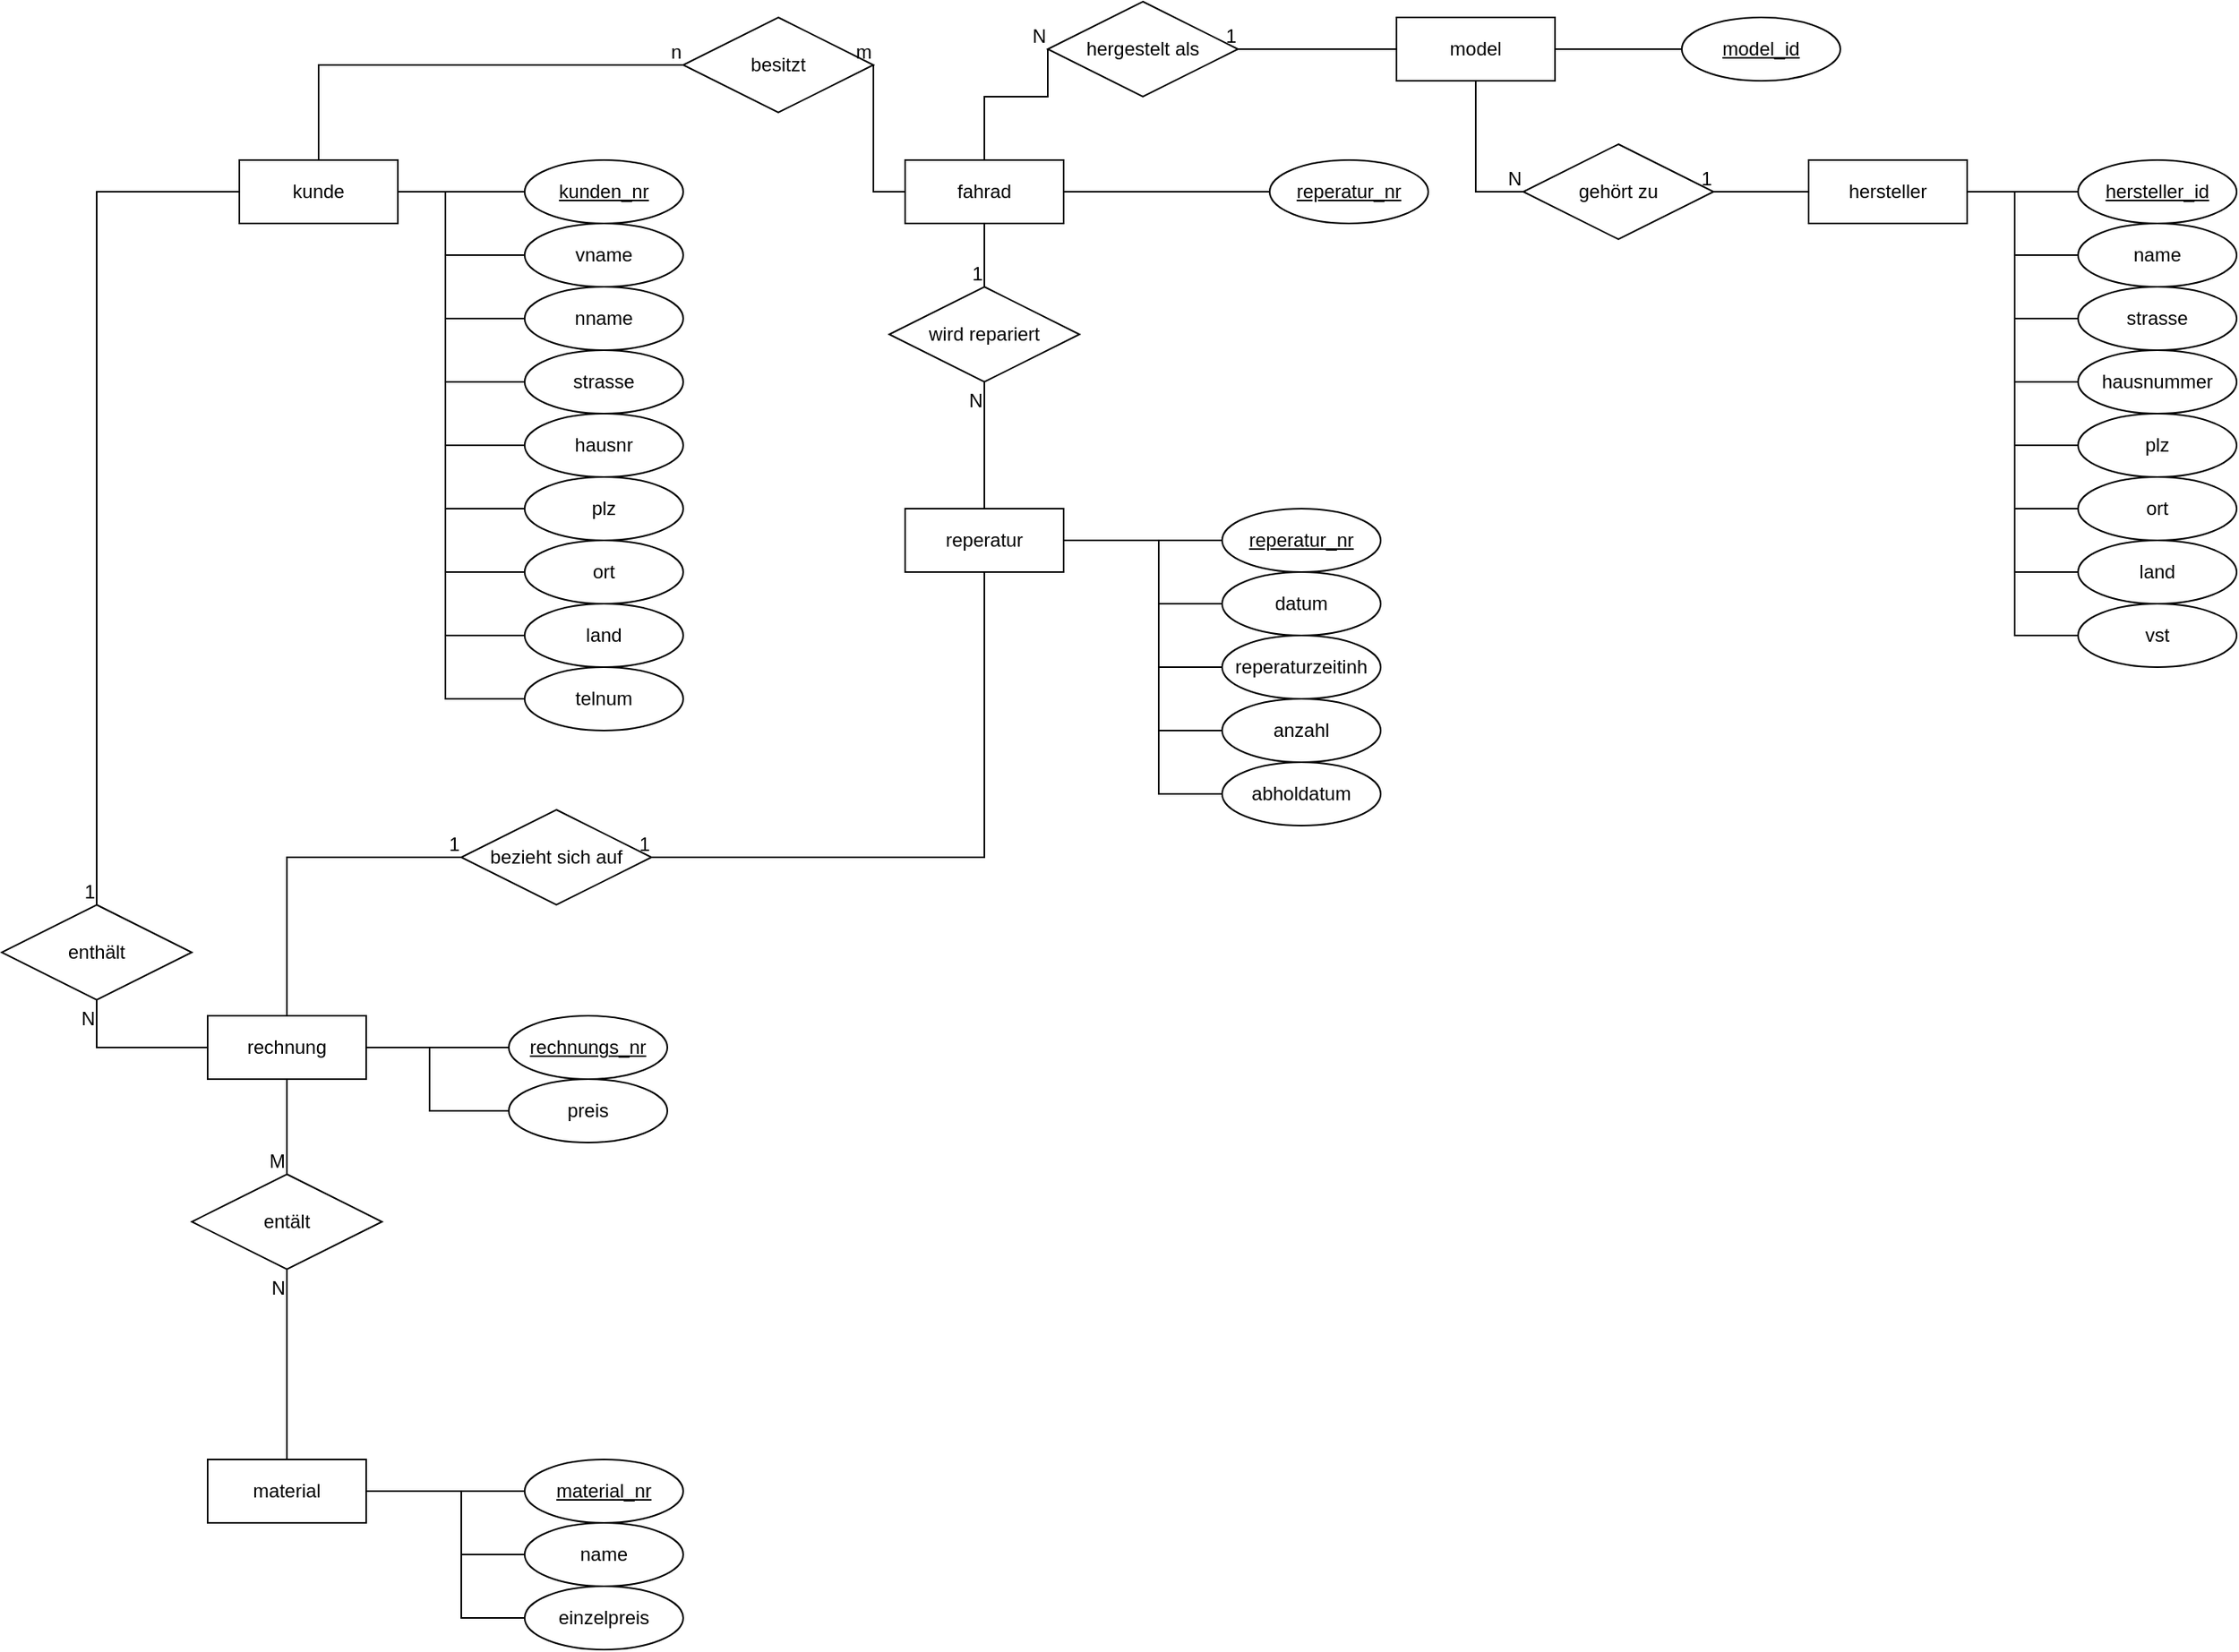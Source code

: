 <mxfile version="23.1.5" type="device">
  <diagram name="Page-1" id="kBOEm7BY0myq0Q5oBL9r">
    <mxGraphModel dx="266" dy="336" grid="1" gridSize="10" guides="1" tooltips="1" connect="1" arrows="1" fold="1" page="1" pageScale="1" pageWidth="1920" pageHeight="1200" math="0" shadow="0">
      <root>
        <mxCell id="0" />
        <mxCell id="1" parent="0" />
        <mxCell id="UCa3auGqiXUfkorokjnk-1" value="kunde" style="whiteSpace=wrap;html=1;align=center;" parent="1" vertex="1">
          <mxGeometry x="170" y="130" width="100" height="40" as="geometry" />
        </mxCell>
        <mxCell id="UCa3auGqiXUfkorokjnk-2" value="vname" style="ellipse;whiteSpace=wrap;html=1;align=center;" parent="1" vertex="1">
          <mxGeometry x="350" y="170" width="100" height="40" as="geometry" />
        </mxCell>
        <mxCell id="UCa3auGqiXUfkorokjnk-3" value="kunden_nr" style="ellipse;whiteSpace=wrap;html=1;align=center;fontStyle=4;" parent="1" vertex="1">
          <mxGeometry x="350" y="130" width="100" height="40" as="geometry" />
        </mxCell>
        <mxCell id="UCa3auGqiXUfkorokjnk-5" value="" style="endArrow=none;html=1;rounded=0;exitX=1;exitY=0.5;exitDx=0;exitDy=0;entryX=0;entryY=0.5;entryDx=0;entryDy=0;" parent="1" source="UCa3auGqiXUfkorokjnk-1" target="UCa3auGqiXUfkorokjnk-3" edge="1">
          <mxGeometry relative="1" as="geometry">
            <mxPoint x="430" y="480" as="sourcePoint" />
            <mxPoint x="590" y="480" as="targetPoint" />
          </mxGeometry>
        </mxCell>
        <mxCell id="UCa3auGqiXUfkorokjnk-6" value="" style="endArrow=none;html=1;rounded=0;entryX=0;entryY=0.5;entryDx=0;entryDy=0;" parent="1" target="UCa3auGqiXUfkorokjnk-2" edge="1">
          <mxGeometry relative="1" as="geometry">
            <mxPoint x="300" y="150" as="sourcePoint" />
            <mxPoint x="580" y="430" as="targetPoint" />
            <Array as="points">
              <mxPoint x="300" y="190" />
            </Array>
          </mxGeometry>
        </mxCell>
        <mxCell id="UCa3auGqiXUfkorokjnk-7" value="nname" style="ellipse;whiteSpace=wrap;html=1;align=center;" parent="1" vertex="1">
          <mxGeometry x="350" y="210" width="100" height="40" as="geometry" />
        </mxCell>
        <mxCell id="UCa3auGqiXUfkorokjnk-8" value="strasse" style="ellipse;whiteSpace=wrap;html=1;align=center;" parent="1" vertex="1">
          <mxGeometry x="350" y="250" width="100" height="40" as="geometry" />
        </mxCell>
        <mxCell id="UCa3auGqiXUfkorokjnk-9" value="hausnr" style="ellipse;whiteSpace=wrap;html=1;align=center;" parent="1" vertex="1">
          <mxGeometry x="350" y="290" width="100" height="40" as="geometry" />
        </mxCell>
        <mxCell id="UCa3auGqiXUfkorokjnk-10" value="plz" style="ellipse;whiteSpace=wrap;html=1;align=center;" parent="1" vertex="1">
          <mxGeometry x="350" y="330" width="100" height="40" as="geometry" />
        </mxCell>
        <mxCell id="UCa3auGqiXUfkorokjnk-11" value="ort" style="ellipse;whiteSpace=wrap;html=1;align=center;" parent="1" vertex="1">
          <mxGeometry x="350" y="370" width="100" height="40" as="geometry" />
        </mxCell>
        <mxCell id="UCa3auGqiXUfkorokjnk-12" value="land" style="ellipse;whiteSpace=wrap;html=1;align=center;" parent="1" vertex="1">
          <mxGeometry x="350" y="410" width="100" height="40" as="geometry" />
        </mxCell>
        <mxCell id="UCa3auGqiXUfkorokjnk-13" value="telnum" style="ellipse;whiteSpace=wrap;html=1;align=center;" parent="1" vertex="1">
          <mxGeometry x="350" y="450" width="100" height="40" as="geometry" />
        </mxCell>
        <mxCell id="UCa3auGqiXUfkorokjnk-14" value="" style="endArrow=none;html=1;rounded=0;entryX=0;entryY=0.5;entryDx=0;entryDy=0;" parent="1" target="UCa3auGqiXUfkorokjnk-7" edge="1">
          <mxGeometry relative="1" as="geometry">
            <mxPoint x="300" y="190" as="sourcePoint" />
            <mxPoint x="390" y="350" as="targetPoint" />
            <Array as="points">
              <mxPoint x="300" y="230" />
            </Array>
          </mxGeometry>
        </mxCell>
        <mxCell id="UCa3auGqiXUfkorokjnk-15" value="" style="endArrow=none;html=1;rounded=0;entryX=0;entryY=0.5;entryDx=0;entryDy=0;" parent="1" target="UCa3auGqiXUfkorokjnk-8" edge="1">
          <mxGeometry relative="1" as="geometry">
            <mxPoint x="300" y="230" as="sourcePoint" />
            <mxPoint x="320" y="349.79" as="targetPoint" />
            <Array as="points">
              <mxPoint x="300" y="270" />
            </Array>
          </mxGeometry>
        </mxCell>
        <mxCell id="UCa3auGqiXUfkorokjnk-16" value="" style="endArrow=none;html=1;rounded=0;entryX=0;entryY=0.5;entryDx=0;entryDy=0;" parent="1" target="UCa3auGqiXUfkorokjnk-9" edge="1">
          <mxGeometry relative="1" as="geometry">
            <mxPoint x="300" y="270" as="sourcePoint" />
            <mxPoint x="340" y="370" as="targetPoint" />
            <Array as="points">
              <mxPoint x="300" y="310" />
            </Array>
          </mxGeometry>
        </mxCell>
        <mxCell id="UCa3auGqiXUfkorokjnk-17" value="" style="endArrow=none;html=1;rounded=0;entryX=0;entryY=0.5;entryDx=0;entryDy=0;" parent="1" target="UCa3auGqiXUfkorokjnk-10" edge="1">
          <mxGeometry relative="1" as="geometry">
            <mxPoint x="300" y="310" as="sourcePoint" />
            <mxPoint x="340" y="350" as="targetPoint" />
            <Array as="points">
              <mxPoint x="300" y="350" />
            </Array>
          </mxGeometry>
        </mxCell>
        <mxCell id="UCa3auGqiXUfkorokjnk-18" value="" style="endArrow=none;html=1;rounded=0;entryX=0;entryY=0.5;entryDx=0;entryDy=0;" parent="1" target="UCa3auGqiXUfkorokjnk-11" edge="1">
          <mxGeometry relative="1" as="geometry">
            <mxPoint x="300" y="350" as="sourcePoint" />
            <mxPoint x="330" y="370" as="targetPoint" />
            <Array as="points">
              <mxPoint x="300" y="390" />
            </Array>
          </mxGeometry>
        </mxCell>
        <mxCell id="UCa3auGqiXUfkorokjnk-19" value="" style="endArrow=none;html=1;rounded=0;entryX=0;entryY=0.5;entryDx=0;entryDy=0;" parent="1" target="UCa3auGqiXUfkorokjnk-12" edge="1">
          <mxGeometry relative="1" as="geometry">
            <mxPoint x="300" y="390" as="sourcePoint" />
            <mxPoint x="310" y="420" as="targetPoint" />
            <Array as="points">
              <mxPoint x="300" y="430" />
            </Array>
          </mxGeometry>
        </mxCell>
        <mxCell id="UCa3auGqiXUfkorokjnk-20" value="" style="endArrow=none;html=1;rounded=0;entryX=0;entryY=0.5;entryDx=0;entryDy=0;" parent="1" target="UCa3auGqiXUfkorokjnk-13" edge="1">
          <mxGeometry relative="1" as="geometry">
            <mxPoint x="300" y="430" as="sourcePoint" />
            <mxPoint x="310" y="460" as="targetPoint" />
            <Array as="points">
              <mxPoint x="300" y="470" />
            </Array>
          </mxGeometry>
        </mxCell>
        <mxCell id="UCa3auGqiXUfkorokjnk-21" value="fahrad" style="whiteSpace=wrap;html=1;align=center;" parent="1" vertex="1">
          <mxGeometry x="590" y="130" width="100" height="40" as="geometry" />
        </mxCell>
        <mxCell id="UCa3auGqiXUfkorokjnk-23" value="reperatur_nr" style="ellipse;whiteSpace=wrap;html=1;align=center;fontStyle=4;" parent="1" vertex="1">
          <mxGeometry x="820" y="130" width="100" height="40" as="geometry" />
        </mxCell>
        <mxCell id="UCa3auGqiXUfkorokjnk-26" value="" style="endArrow=none;html=1;rounded=0;exitX=1;exitY=0.5;exitDx=0;exitDy=0;" parent="1" source="UCa3auGqiXUfkorokjnk-21" target="UCa3auGqiXUfkorokjnk-23" edge="1">
          <mxGeometry relative="1" as="geometry">
            <mxPoint x="670" y="290" as="sourcePoint" />
            <mxPoint x="830" y="290" as="targetPoint" />
          </mxGeometry>
        </mxCell>
        <mxCell id="UCa3auGqiXUfkorokjnk-29" value="besitzt" style="shape=rhombus;perimeter=rhombusPerimeter;whiteSpace=wrap;html=1;align=center;" parent="1" vertex="1">
          <mxGeometry x="450" y="40" width="120" height="60" as="geometry" />
        </mxCell>
        <mxCell id="UCa3auGqiXUfkorokjnk-30" value="" style="endArrow=none;html=1;rounded=0;entryX=1;entryY=0.5;entryDx=0;entryDy=0;exitX=0;exitY=0.5;exitDx=0;exitDy=0;" parent="1" source="UCa3auGqiXUfkorokjnk-21" target="UCa3auGqiXUfkorokjnk-29" edge="1">
          <mxGeometry relative="1" as="geometry">
            <mxPoint x="580" y="150" as="sourcePoint" />
            <mxPoint x="720" y="320" as="targetPoint" />
            <Array as="points">
              <mxPoint x="570" y="150" />
            </Array>
          </mxGeometry>
        </mxCell>
        <mxCell id="UCa3auGqiXUfkorokjnk-31" value="m" style="resizable=0;html=1;whiteSpace=wrap;align=right;verticalAlign=bottom;" parent="UCa3auGqiXUfkorokjnk-30" connectable="0" vertex="1">
          <mxGeometry x="1" relative="1" as="geometry" />
        </mxCell>
        <mxCell id="UCa3auGqiXUfkorokjnk-32" value="" style="endArrow=none;html=1;rounded=0;exitX=0.5;exitY=0;exitDx=0;exitDy=0;" parent="1" source="UCa3auGqiXUfkorokjnk-1" target="UCa3auGqiXUfkorokjnk-29" edge="1">
          <mxGeometry relative="1" as="geometry">
            <mxPoint x="220" y="70" as="sourcePoint" />
            <mxPoint x="380" y="70" as="targetPoint" />
            <Array as="points">
              <mxPoint x="220" y="70" />
            </Array>
          </mxGeometry>
        </mxCell>
        <mxCell id="UCa3auGqiXUfkorokjnk-33" value="n" style="resizable=0;html=1;whiteSpace=wrap;align=right;verticalAlign=bottom;" parent="UCa3auGqiXUfkorokjnk-32" connectable="0" vertex="1">
          <mxGeometry x="1" relative="1" as="geometry" />
        </mxCell>
        <mxCell id="UCa3auGqiXUfkorokjnk-34" value="model" style="whiteSpace=wrap;html=1;align=center;" parent="1" vertex="1">
          <mxGeometry x="900" y="40" width="100" height="40" as="geometry" />
        </mxCell>
        <mxCell id="UCa3auGqiXUfkorokjnk-35" value="hergestelt als" style="shape=rhombus;perimeter=rhombusPerimeter;whiteSpace=wrap;html=1;align=center;" parent="1" vertex="1">
          <mxGeometry x="680" y="30" width="120" height="60" as="geometry" />
        </mxCell>
        <mxCell id="UCa3auGqiXUfkorokjnk-36" value="" style="endArrow=none;html=1;rounded=0;exitX=0;exitY=0.5;exitDx=0;exitDy=0;entryX=1;entryY=0.5;entryDx=0;entryDy=0;" parent="1" source="UCa3auGqiXUfkorokjnk-34" target="UCa3auGqiXUfkorokjnk-35" edge="1">
          <mxGeometry relative="1" as="geometry">
            <mxPoint x="580" y="220" as="sourcePoint" />
            <mxPoint x="740" y="220" as="targetPoint" />
          </mxGeometry>
        </mxCell>
        <mxCell id="UCa3auGqiXUfkorokjnk-37" value="1" style="resizable=0;html=1;whiteSpace=wrap;align=right;verticalAlign=bottom;" parent="UCa3auGqiXUfkorokjnk-36" connectable="0" vertex="1">
          <mxGeometry x="1" relative="1" as="geometry" />
        </mxCell>
        <mxCell id="UCa3auGqiXUfkorokjnk-38" value="" style="endArrow=none;html=1;rounded=0;entryX=0;entryY=0.5;entryDx=0;entryDy=0;exitX=0.5;exitY=0;exitDx=0;exitDy=0;" parent="1" source="UCa3auGqiXUfkorokjnk-21" target="UCa3auGqiXUfkorokjnk-35" edge="1">
          <mxGeometry relative="1" as="geometry">
            <mxPoint x="610" y="390" as="sourcePoint" />
            <mxPoint x="770" y="390" as="targetPoint" />
            <Array as="points">
              <mxPoint x="640" y="90" />
              <mxPoint x="680" y="90" />
            </Array>
          </mxGeometry>
        </mxCell>
        <mxCell id="UCa3auGqiXUfkorokjnk-39" value="N" style="resizable=0;html=1;whiteSpace=wrap;align=right;verticalAlign=bottom;" parent="UCa3auGqiXUfkorokjnk-38" connectable="0" vertex="1">
          <mxGeometry x="1" relative="1" as="geometry" />
        </mxCell>
        <mxCell id="UCa3auGqiXUfkorokjnk-40" value="model_id" style="ellipse;whiteSpace=wrap;html=1;align=center;fontStyle=4;" parent="1" vertex="1">
          <mxGeometry x="1080" y="40" width="100" height="40" as="geometry" />
        </mxCell>
        <mxCell id="UCa3auGqiXUfkorokjnk-41" value="" style="endArrow=none;html=1;rounded=0;exitX=1;exitY=0.5;exitDx=0;exitDy=0;entryX=0;entryY=0.5;entryDx=0;entryDy=0;" parent="1" source="UCa3auGqiXUfkorokjnk-34" target="UCa3auGqiXUfkorokjnk-40" edge="1">
          <mxGeometry relative="1" as="geometry">
            <mxPoint x="870" y="370" as="sourcePoint" />
            <mxPoint x="1030" y="370" as="targetPoint" />
          </mxGeometry>
        </mxCell>
        <mxCell id="UCa3auGqiXUfkorokjnk-42" value="hersteller" style="whiteSpace=wrap;html=1;align=center;" parent="1" vertex="1">
          <mxGeometry x="1160" y="130" width="100" height="40" as="geometry" />
        </mxCell>
        <mxCell id="UCa3auGqiXUfkorokjnk-43" value="gehört zu" style="shape=rhombus;perimeter=rhombusPerimeter;whiteSpace=wrap;html=1;align=center;" parent="1" vertex="1">
          <mxGeometry x="980" y="120" width="120" height="60" as="geometry" />
        </mxCell>
        <mxCell id="UCa3auGqiXUfkorokjnk-44" value="" style="endArrow=none;html=1;rounded=0;entryX=1;entryY=0.5;entryDx=0;entryDy=0;exitX=0;exitY=0.5;exitDx=0;exitDy=0;" parent="1" source="UCa3auGqiXUfkorokjnk-42" target="UCa3auGqiXUfkorokjnk-43" edge="1">
          <mxGeometry relative="1" as="geometry">
            <mxPoint x="940" y="370" as="sourcePoint" />
            <mxPoint x="1100" y="370" as="targetPoint" />
          </mxGeometry>
        </mxCell>
        <mxCell id="UCa3auGqiXUfkorokjnk-45" value="1" style="resizable=0;html=1;whiteSpace=wrap;align=right;verticalAlign=bottom;" parent="UCa3auGqiXUfkorokjnk-44" connectable="0" vertex="1">
          <mxGeometry x="1" relative="1" as="geometry" />
        </mxCell>
        <mxCell id="UCa3auGqiXUfkorokjnk-46" value="" style="endArrow=none;html=1;rounded=0;entryX=0;entryY=0.5;entryDx=0;entryDy=0;exitX=0.5;exitY=1;exitDx=0;exitDy=0;" parent="1" source="UCa3auGqiXUfkorokjnk-34" target="UCa3auGqiXUfkorokjnk-43" edge="1">
          <mxGeometry relative="1" as="geometry">
            <mxPoint x="1080" y="460" as="sourcePoint" />
            <mxPoint x="1240" y="460" as="targetPoint" />
            <Array as="points">
              <mxPoint x="950" y="150" />
            </Array>
          </mxGeometry>
        </mxCell>
        <mxCell id="UCa3auGqiXUfkorokjnk-47" value="N" style="resizable=0;html=1;whiteSpace=wrap;align=right;verticalAlign=bottom;" parent="UCa3auGqiXUfkorokjnk-46" connectable="0" vertex="1">
          <mxGeometry x="1" relative="1" as="geometry" />
        </mxCell>
        <mxCell id="UCa3auGqiXUfkorokjnk-48" value="hersteller_id" style="ellipse;whiteSpace=wrap;html=1;align=center;fontStyle=4;" parent="1" vertex="1">
          <mxGeometry x="1330" y="130" width="100" height="40" as="geometry" />
        </mxCell>
        <mxCell id="UCa3auGqiXUfkorokjnk-49" value="" style="endArrow=none;html=1;rounded=0;exitX=1;exitY=0.5;exitDx=0;exitDy=0;entryX=0;entryY=0.5;entryDx=0;entryDy=0;" parent="1" source="UCa3auGqiXUfkorokjnk-42" target="UCa3auGqiXUfkorokjnk-48" edge="1">
          <mxGeometry relative="1" as="geometry">
            <mxPoint x="1320" y="370" as="sourcePoint" />
            <mxPoint x="1480" y="370" as="targetPoint" />
          </mxGeometry>
        </mxCell>
        <mxCell id="UCa3auGqiXUfkorokjnk-50" value="name" style="ellipse;whiteSpace=wrap;html=1;align=center;" parent="1" vertex="1">
          <mxGeometry x="1330" y="170" width="100" height="40" as="geometry" />
        </mxCell>
        <mxCell id="UCa3auGqiXUfkorokjnk-51" value="strasse" style="ellipse;whiteSpace=wrap;html=1;align=center;" parent="1" vertex="1">
          <mxGeometry x="1330" y="210" width="100" height="40" as="geometry" />
        </mxCell>
        <mxCell id="UCa3auGqiXUfkorokjnk-52" value="hausnummer" style="ellipse;whiteSpace=wrap;html=1;align=center;" parent="1" vertex="1">
          <mxGeometry x="1330" y="250" width="100" height="40" as="geometry" />
        </mxCell>
        <mxCell id="UCa3auGqiXUfkorokjnk-53" value="plz" style="ellipse;whiteSpace=wrap;html=1;align=center;" parent="1" vertex="1">
          <mxGeometry x="1330" y="290" width="100" height="40" as="geometry" />
        </mxCell>
        <mxCell id="UCa3auGqiXUfkorokjnk-54" value="ort" style="ellipse;whiteSpace=wrap;html=1;align=center;" parent="1" vertex="1">
          <mxGeometry x="1330" y="330" width="100" height="40" as="geometry" />
        </mxCell>
        <mxCell id="UCa3auGqiXUfkorokjnk-55" value="land" style="ellipse;whiteSpace=wrap;html=1;align=center;" parent="1" vertex="1">
          <mxGeometry x="1330" y="370" width="100" height="40" as="geometry" />
        </mxCell>
        <mxCell id="UCa3auGqiXUfkorokjnk-56" value="vst" style="ellipse;whiteSpace=wrap;html=1;align=center;" parent="1" vertex="1">
          <mxGeometry x="1330" y="410" width="100" height="40" as="geometry" />
        </mxCell>
        <mxCell id="UCa3auGqiXUfkorokjnk-57" value="" style="endArrow=none;html=1;rounded=0;entryX=0;entryY=0.5;entryDx=0;entryDy=0;" parent="1" target="UCa3auGqiXUfkorokjnk-50" edge="1">
          <mxGeometry relative="1" as="geometry">
            <mxPoint x="1290" y="150" as="sourcePoint" />
            <mxPoint x="1270" y="360" as="targetPoint" />
            <Array as="points">
              <mxPoint x="1290" y="190" />
            </Array>
          </mxGeometry>
        </mxCell>
        <mxCell id="UCa3auGqiXUfkorokjnk-58" value="" style="endArrow=none;html=1;rounded=0;entryX=0;entryY=0.5;entryDx=0;entryDy=0;" parent="1" target="UCa3auGqiXUfkorokjnk-51" edge="1">
          <mxGeometry relative="1" as="geometry">
            <mxPoint x="1290" y="190" as="sourcePoint" />
            <mxPoint x="1326" y="231" as="targetPoint" />
            <Array as="points">
              <mxPoint x="1290" y="230" />
            </Array>
          </mxGeometry>
        </mxCell>
        <mxCell id="UCa3auGqiXUfkorokjnk-59" value="" style="endArrow=none;html=1;rounded=0;entryX=0;entryY=0.5;entryDx=0;entryDy=0;" parent="1" edge="1">
          <mxGeometry relative="1" as="geometry">
            <mxPoint x="1290" y="230" as="sourcePoint" />
            <mxPoint x="1330" y="270" as="targetPoint" />
            <Array as="points">
              <mxPoint x="1290" y="270" />
            </Array>
          </mxGeometry>
        </mxCell>
        <mxCell id="UCa3auGqiXUfkorokjnk-60" value="" style="endArrow=none;html=1;rounded=0;entryX=0;entryY=0.5;entryDx=0;entryDy=0;" parent="1" edge="1">
          <mxGeometry relative="1" as="geometry">
            <mxPoint x="1290" y="270" as="sourcePoint" />
            <mxPoint x="1330" y="310" as="targetPoint" />
            <Array as="points">
              <mxPoint x="1290" y="310" />
            </Array>
          </mxGeometry>
        </mxCell>
        <mxCell id="UCa3auGqiXUfkorokjnk-61" value="" style="endArrow=none;html=1;rounded=0;entryX=0;entryY=0.5;entryDx=0;entryDy=0;" parent="1" edge="1">
          <mxGeometry relative="1" as="geometry">
            <mxPoint x="1290" y="310" as="sourcePoint" />
            <mxPoint x="1330" y="350" as="targetPoint" />
            <Array as="points">
              <mxPoint x="1290" y="350" />
            </Array>
          </mxGeometry>
        </mxCell>
        <mxCell id="UCa3auGqiXUfkorokjnk-62" value="" style="endArrow=none;html=1;rounded=0;entryX=0;entryY=0.5;entryDx=0;entryDy=0;" parent="1" edge="1">
          <mxGeometry relative="1" as="geometry">
            <mxPoint x="1290" y="350" as="sourcePoint" />
            <mxPoint x="1330" y="390" as="targetPoint" />
            <Array as="points">
              <mxPoint x="1290" y="390" />
            </Array>
          </mxGeometry>
        </mxCell>
        <mxCell id="UCa3auGqiXUfkorokjnk-63" value="" style="endArrow=none;html=1;rounded=0;entryX=0;entryY=0.5;entryDx=0;entryDy=0;" parent="1" edge="1">
          <mxGeometry relative="1" as="geometry">
            <mxPoint x="1290" y="390" as="sourcePoint" />
            <mxPoint x="1330" y="430" as="targetPoint" />
            <Array as="points">
              <mxPoint x="1290" y="430" />
            </Array>
          </mxGeometry>
        </mxCell>
        <mxCell id="UCa3auGqiXUfkorokjnk-64" value="reperatur" style="whiteSpace=wrap;html=1;align=center;" parent="1" vertex="1">
          <mxGeometry x="590" y="350" width="100" height="40" as="geometry" />
        </mxCell>
        <mxCell id="UCa3auGqiXUfkorokjnk-65" value="reperatur_nr" style="ellipse;whiteSpace=wrap;html=1;align=center;fontStyle=4;" parent="1" vertex="1">
          <mxGeometry x="790" y="350" width="100" height="40" as="geometry" />
        </mxCell>
        <mxCell id="UCa3auGqiXUfkorokjnk-67" value="datum" style="ellipse;whiteSpace=wrap;html=1;align=center;" parent="1" vertex="1">
          <mxGeometry x="790" y="390" width="100" height="40" as="geometry" />
        </mxCell>
        <mxCell id="UCa3auGqiXUfkorokjnk-68" value="reperaturzeitinh" style="ellipse;whiteSpace=wrap;html=1;align=center;" parent="1" vertex="1">
          <mxGeometry x="790" y="430" width="100" height="40" as="geometry" />
        </mxCell>
        <mxCell id="UCa3auGqiXUfkorokjnk-69" value="anzahl" style="ellipse;whiteSpace=wrap;html=1;align=center;" parent="1" vertex="1">
          <mxGeometry x="790" y="470" width="100" height="40" as="geometry" />
        </mxCell>
        <mxCell id="UCa3auGqiXUfkorokjnk-70" value="abholdatum" style="ellipse;whiteSpace=wrap;html=1;align=center;" parent="1" vertex="1">
          <mxGeometry x="790" y="510" width="100" height="40" as="geometry" />
        </mxCell>
        <mxCell id="UCa3auGqiXUfkorokjnk-72" value="" style="endArrow=none;html=1;rounded=0;entryX=0;entryY=0.5;entryDx=0;entryDy=0;exitX=1;exitY=0.5;exitDx=0;exitDy=0;" parent="1" source="UCa3auGqiXUfkorokjnk-64" target="UCa3auGqiXUfkorokjnk-65" edge="1">
          <mxGeometry relative="1" as="geometry">
            <mxPoint x="480" y="560" as="sourcePoint" />
            <mxPoint x="640" y="560" as="targetPoint" />
          </mxGeometry>
        </mxCell>
        <mxCell id="UCa3auGqiXUfkorokjnk-74" value="" style="endArrow=none;html=1;rounded=0;entryX=0;entryY=0.5;entryDx=0;entryDy=0;" parent="1" edge="1">
          <mxGeometry relative="1" as="geometry">
            <mxPoint x="750" y="370" as="sourcePoint" />
            <mxPoint x="790" y="410" as="targetPoint" />
            <Array as="points">
              <mxPoint x="750" y="410" />
            </Array>
          </mxGeometry>
        </mxCell>
        <mxCell id="UCa3auGqiXUfkorokjnk-75" value="" style="endArrow=none;html=1;rounded=0;entryX=0;entryY=0.5;entryDx=0;entryDy=0;" parent="1" edge="1">
          <mxGeometry relative="1" as="geometry">
            <mxPoint x="750" y="410" as="sourcePoint" />
            <mxPoint x="790" y="450" as="targetPoint" />
            <Array as="points">
              <mxPoint x="750" y="450" />
            </Array>
          </mxGeometry>
        </mxCell>
        <mxCell id="UCa3auGqiXUfkorokjnk-76" value="" style="endArrow=none;html=1;rounded=0;entryX=0;entryY=0.5;entryDx=0;entryDy=0;" parent="1" edge="1">
          <mxGeometry relative="1" as="geometry">
            <mxPoint x="750" y="450" as="sourcePoint" />
            <mxPoint x="790" y="490" as="targetPoint" />
            <Array as="points">
              <mxPoint x="750" y="490" />
            </Array>
          </mxGeometry>
        </mxCell>
        <mxCell id="UCa3auGqiXUfkorokjnk-77" value="" style="endArrow=none;html=1;rounded=0;entryX=0;entryY=0.5;entryDx=0;entryDy=0;" parent="1" edge="1">
          <mxGeometry relative="1" as="geometry">
            <mxPoint x="750" y="490" as="sourcePoint" />
            <mxPoint x="790" y="530" as="targetPoint" />
            <Array as="points">
              <mxPoint x="750" y="530" />
            </Array>
          </mxGeometry>
        </mxCell>
        <mxCell id="UCa3auGqiXUfkorokjnk-79" value="wird repariert" style="shape=rhombus;perimeter=rhombusPerimeter;whiteSpace=wrap;html=1;align=center;" parent="1" vertex="1">
          <mxGeometry x="580" y="210" width="120" height="60" as="geometry" />
        </mxCell>
        <mxCell id="UCa3auGqiXUfkorokjnk-80" value="" style="endArrow=none;html=1;rounded=0;exitX=0.5;exitY=1;exitDx=0;exitDy=0;entryX=0.5;entryY=0;entryDx=0;entryDy=0;" parent="1" source="UCa3auGqiXUfkorokjnk-21" target="UCa3auGqiXUfkorokjnk-79" edge="1">
          <mxGeometry relative="1" as="geometry">
            <mxPoint x="480" y="570" as="sourcePoint" />
            <mxPoint x="700" y="190" as="targetPoint" />
          </mxGeometry>
        </mxCell>
        <mxCell id="UCa3auGqiXUfkorokjnk-81" value="1" style="resizable=0;html=1;whiteSpace=wrap;align=right;verticalAlign=bottom;" parent="UCa3auGqiXUfkorokjnk-80" connectable="0" vertex="1">
          <mxGeometry x="1" relative="1" as="geometry" />
        </mxCell>
        <mxCell id="UCa3auGqiXUfkorokjnk-82" value="" style="endArrow=none;html=1;rounded=0;entryX=0.5;entryY=1;entryDx=0;entryDy=0;exitX=0.5;exitY=0;exitDx=0;exitDy=0;" parent="1" source="UCa3auGqiXUfkorokjnk-64" target="UCa3auGqiXUfkorokjnk-79" edge="1">
          <mxGeometry relative="1" as="geometry">
            <mxPoint x="470" y="600" as="sourcePoint" />
            <mxPoint x="630" y="600" as="targetPoint" />
          </mxGeometry>
        </mxCell>
        <mxCell id="UCa3auGqiXUfkorokjnk-83" value="N" style="resizable=0;html=1;whiteSpace=wrap;align=right;verticalAlign=bottom;" parent="UCa3auGqiXUfkorokjnk-82" connectable="0" vertex="1">
          <mxGeometry x="1" relative="1" as="geometry">
            <mxPoint y="20" as="offset" />
          </mxGeometry>
        </mxCell>
        <mxCell id="UCa3auGqiXUfkorokjnk-84" value="entält" style="shape=rhombus;perimeter=rhombusPerimeter;whiteSpace=wrap;html=1;align=center;" parent="1" vertex="1">
          <mxGeometry x="140" y="770" width="120" height="60" as="geometry" />
        </mxCell>
        <mxCell id="UCa3auGqiXUfkorokjnk-85" value="material" style="whiteSpace=wrap;html=1;align=center;" parent="1" vertex="1">
          <mxGeometry x="150" y="950" width="100" height="40" as="geometry" />
        </mxCell>
        <mxCell id="UCa3auGqiXUfkorokjnk-86" value="material_nr" style="ellipse;whiteSpace=wrap;html=1;align=center;fontStyle=4;" parent="1" vertex="1">
          <mxGeometry x="350" y="950" width="100" height="40" as="geometry" />
        </mxCell>
        <mxCell id="UCa3auGqiXUfkorokjnk-87" value="name" style="ellipse;whiteSpace=wrap;html=1;align=center;" parent="1" vertex="1">
          <mxGeometry x="350" y="990" width="100" height="40" as="geometry" />
        </mxCell>
        <mxCell id="UCa3auGqiXUfkorokjnk-88" value="einzelpreis" style="ellipse;whiteSpace=wrap;html=1;align=center;" parent="1" vertex="1">
          <mxGeometry x="350" y="1030" width="100" height="40" as="geometry" />
        </mxCell>
        <mxCell id="UCa3auGqiXUfkorokjnk-89" value="" style="endArrow=none;html=1;rounded=0;entryX=0.5;entryY=0;entryDx=0;entryDy=0;exitX=0.5;exitY=1;exitDx=0;exitDy=0;" parent="1" source="lFTcqt-FGgaDsC9DvazB-1" target="UCa3auGqiXUfkorokjnk-84" edge="1">
          <mxGeometry relative="1" as="geometry">
            <mxPoint x="920" y="680" as="sourcePoint" />
            <mxPoint x="950" y="1070" as="targetPoint" />
          </mxGeometry>
        </mxCell>
        <mxCell id="UCa3auGqiXUfkorokjnk-90" value="M" style="resizable=0;html=1;whiteSpace=wrap;align=right;verticalAlign=bottom;" parent="UCa3auGqiXUfkorokjnk-89" connectable="0" vertex="1">
          <mxGeometry x="1" relative="1" as="geometry" />
        </mxCell>
        <mxCell id="UCa3auGqiXUfkorokjnk-91" value="" style="endArrow=none;html=1;rounded=0;entryX=0.5;entryY=1;entryDx=0;entryDy=0;exitX=0.5;exitY=0;exitDx=0;exitDy=0;" parent="1" source="UCa3auGqiXUfkorokjnk-85" target="UCa3auGqiXUfkorokjnk-84" edge="1">
          <mxGeometry relative="1" as="geometry">
            <mxPoint x="20" y="870" as="sourcePoint" />
            <mxPoint x="180" y="870" as="targetPoint" />
          </mxGeometry>
        </mxCell>
        <mxCell id="UCa3auGqiXUfkorokjnk-92" value="N" style="resizable=0;html=1;whiteSpace=wrap;align=right;verticalAlign=bottom;" parent="UCa3auGqiXUfkorokjnk-91" connectable="0" vertex="1">
          <mxGeometry x="1" relative="1" as="geometry">
            <mxPoint y="20" as="offset" />
          </mxGeometry>
        </mxCell>
        <mxCell id="UCa3auGqiXUfkorokjnk-93" value="" style="endArrow=none;html=1;rounded=0;entryX=0;entryY=0.5;entryDx=0;entryDy=0;exitX=1;exitY=0.5;exitDx=0;exitDy=0;" parent="1" source="UCa3auGqiXUfkorokjnk-85" target="UCa3auGqiXUfkorokjnk-86" edge="1">
          <mxGeometry relative="1" as="geometry">
            <mxPoint x="-230" y="600" as="sourcePoint" />
            <mxPoint x="-70" y="600" as="targetPoint" />
          </mxGeometry>
        </mxCell>
        <mxCell id="UCa3auGqiXUfkorokjnk-94" value="" style="endArrow=none;html=1;rounded=0;entryX=0;entryY=0.5;entryDx=0;entryDy=0;" parent="1" edge="1">
          <mxGeometry relative="1" as="geometry">
            <mxPoint x="310" y="970" as="sourcePoint" />
            <mxPoint x="350" y="1010" as="targetPoint" />
            <Array as="points">
              <mxPoint x="310" y="1010" />
            </Array>
          </mxGeometry>
        </mxCell>
        <mxCell id="UCa3auGqiXUfkorokjnk-95" value="" style="endArrow=none;html=1;rounded=0;entryX=0;entryY=0.5;entryDx=0;entryDy=0;" parent="1" edge="1">
          <mxGeometry relative="1" as="geometry">
            <mxPoint x="310" y="1010" as="sourcePoint" />
            <mxPoint x="350" y="1050" as="targetPoint" />
            <Array as="points">
              <mxPoint x="310" y="1050" />
            </Array>
          </mxGeometry>
        </mxCell>
        <mxCell id="lFTcqt-FGgaDsC9DvazB-1" value="rechnung" style="whiteSpace=wrap;html=1;align=center;" vertex="1" parent="1">
          <mxGeometry x="150" y="670" width="100" height="40" as="geometry" />
        </mxCell>
        <mxCell id="lFTcqt-FGgaDsC9DvazB-2" value="rechnungs_nr" style="ellipse;whiteSpace=wrap;html=1;align=center;fontStyle=4;" vertex="1" parent="1">
          <mxGeometry x="340" y="670" width="100" height="40" as="geometry" />
        </mxCell>
        <mxCell id="lFTcqt-FGgaDsC9DvazB-3" value="preis" style="ellipse;whiteSpace=wrap;html=1;align=center;" vertex="1" parent="1">
          <mxGeometry x="340" y="710" width="100" height="40" as="geometry" />
        </mxCell>
        <mxCell id="lFTcqt-FGgaDsC9DvazB-4" value="" style="endArrow=none;html=1;rounded=0;exitX=1;exitY=0.5;exitDx=0;exitDy=0;entryX=0;entryY=0.5;entryDx=0;entryDy=0;" edge="1" parent="1" source="lFTcqt-FGgaDsC9DvazB-1" target="lFTcqt-FGgaDsC9DvazB-2">
          <mxGeometry relative="1" as="geometry">
            <mxPoint x="290" y="630" as="sourcePoint" />
            <mxPoint x="450" y="630" as="targetPoint" />
          </mxGeometry>
        </mxCell>
        <mxCell id="lFTcqt-FGgaDsC9DvazB-5" value="" style="endArrow=none;html=1;rounded=0;entryX=0;entryY=0.5;entryDx=0;entryDy=0;" edge="1" parent="1" target="lFTcqt-FGgaDsC9DvazB-3">
          <mxGeometry relative="1" as="geometry">
            <mxPoint x="290" y="690" as="sourcePoint" />
            <mxPoint x="320" y="940" as="targetPoint" />
            <Array as="points">
              <mxPoint x="290" y="730" />
            </Array>
          </mxGeometry>
        </mxCell>
        <mxCell id="lFTcqt-FGgaDsC9DvazB-6" value="enthält" style="shape=rhombus;perimeter=rhombusPerimeter;whiteSpace=wrap;html=1;align=center;" vertex="1" parent="1">
          <mxGeometry x="20" y="600" width="120" height="60" as="geometry" />
        </mxCell>
        <mxCell id="lFTcqt-FGgaDsC9DvazB-7" value="" style="endArrow=none;html=1;rounded=0;exitX=0;exitY=0.5;exitDx=0;exitDy=0;entryX=0.5;entryY=1;entryDx=0;entryDy=0;" edge="1" parent="1" source="lFTcqt-FGgaDsC9DvazB-1" target="lFTcqt-FGgaDsC9DvazB-6">
          <mxGeometry relative="1" as="geometry">
            <mxPoint x="-10" y="710" as="sourcePoint" />
            <mxPoint x="80" y="620" as="targetPoint" />
            <Array as="points">
              <mxPoint x="80" y="690" />
            </Array>
          </mxGeometry>
        </mxCell>
        <mxCell id="lFTcqt-FGgaDsC9DvazB-8" value="N" style="resizable=0;html=1;whiteSpace=wrap;align=right;verticalAlign=bottom;" connectable="0" vertex="1" parent="lFTcqt-FGgaDsC9DvazB-7">
          <mxGeometry x="1" relative="1" as="geometry">
            <mxPoint y="20" as="offset" />
          </mxGeometry>
        </mxCell>
        <mxCell id="lFTcqt-FGgaDsC9DvazB-9" value="" style="endArrow=none;html=1;rounded=0;exitX=0;exitY=0.5;exitDx=0;exitDy=0;entryX=0.5;entryY=0;entryDx=0;entryDy=0;" edge="1" parent="1" source="UCa3auGqiXUfkorokjnk-1" target="lFTcqt-FGgaDsC9DvazB-6">
          <mxGeometry relative="1" as="geometry">
            <mxPoint x="130" y="550" as="sourcePoint" />
            <mxPoint x="290" y="550" as="targetPoint" />
            <Array as="points">
              <mxPoint x="80" y="150" />
            </Array>
          </mxGeometry>
        </mxCell>
        <mxCell id="lFTcqt-FGgaDsC9DvazB-10" value="1" style="resizable=0;html=1;whiteSpace=wrap;align=right;verticalAlign=bottom;" connectable="0" vertex="1" parent="lFTcqt-FGgaDsC9DvazB-9">
          <mxGeometry x="1" relative="1" as="geometry" />
        </mxCell>
        <mxCell id="lFTcqt-FGgaDsC9DvazB-11" value="bezieht sich auf" style="shape=rhombus;perimeter=rhombusPerimeter;whiteSpace=wrap;html=1;align=center;" vertex="1" parent="1">
          <mxGeometry x="310" y="540" width="120" height="60" as="geometry" />
        </mxCell>
        <mxCell id="lFTcqt-FGgaDsC9DvazB-12" value="" style="endArrow=none;html=1;rounded=0;entryX=1;entryY=0.5;entryDx=0;entryDy=0;exitX=0.5;exitY=1;exitDx=0;exitDy=0;" edge="1" parent="1" source="UCa3auGqiXUfkorokjnk-64" target="lFTcqt-FGgaDsC9DvazB-11">
          <mxGeometry relative="1" as="geometry">
            <mxPoint x="510" y="630" as="sourcePoint" />
            <mxPoint x="670" y="630" as="targetPoint" />
            <Array as="points">
              <mxPoint x="640" y="570" />
            </Array>
          </mxGeometry>
        </mxCell>
        <mxCell id="lFTcqt-FGgaDsC9DvazB-13" value="1" style="resizable=0;html=1;whiteSpace=wrap;align=right;verticalAlign=bottom;" connectable="0" vertex="1" parent="lFTcqt-FGgaDsC9DvazB-12">
          <mxGeometry x="1" relative="1" as="geometry" />
        </mxCell>
        <mxCell id="lFTcqt-FGgaDsC9DvazB-14" value="" style="endArrow=none;html=1;rounded=0;exitX=0.5;exitY=0;exitDx=0;exitDy=0;entryX=0;entryY=0.5;entryDx=0;entryDy=0;" edge="1" parent="1" source="lFTcqt-FGgaDsC9DvazB-1" target="lFTcqt-FGgaDsC9DvazB-11">
          <mxGeometry relative="1" as="geometry">
            <mxPoint x="480" y="650" as="sourcePoint" />
            <mxPoint x="640" y="650" as="targetPoint" />
            <Array as="points">
              <mxPoint x="200" y="570" />
            </Array>
          </mxGeometry>
        </mxCell>
        <mxCell id="lFTcqt-FGgaDsC9DvazB-15" value="1" style="resizable=0;html=1;whiteSpace=wrap;align=right;verticalAlign=bottom;" connectable="0" vertex="1" parent="lFTcqt-FGgaDsC9DvazB-14">
          <mxGeometry x="1" relative="1" as="geometry" />
        </mxCell>
      </root>
    </mxGraphModel>
  </diagram>
</mxfile>
